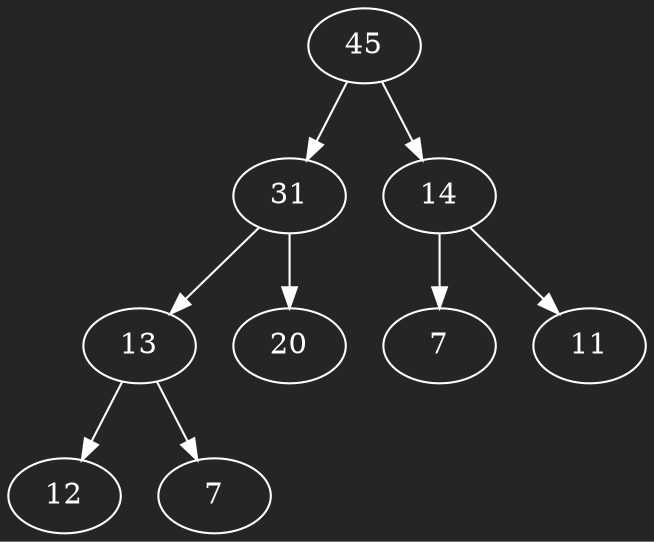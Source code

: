 digraph Tree {
	graph [bgcolor="#252525"]
	node [color=white fontcolor=white]
	edge [color=white]
	0 [label=45]
	0 -> 1
	0 -> 2
	1 [label=31]
	1 -> 3
	1 -> 4
	2 [label=14]
	2 -> 5
	2 -> 6
	3 [label=13]
	3 -> 7
	3 -> 8
	4 [label=20]
	5 [label=7]
	6 [label=11]
	7 [label=12]
	8 [label=7]
}
